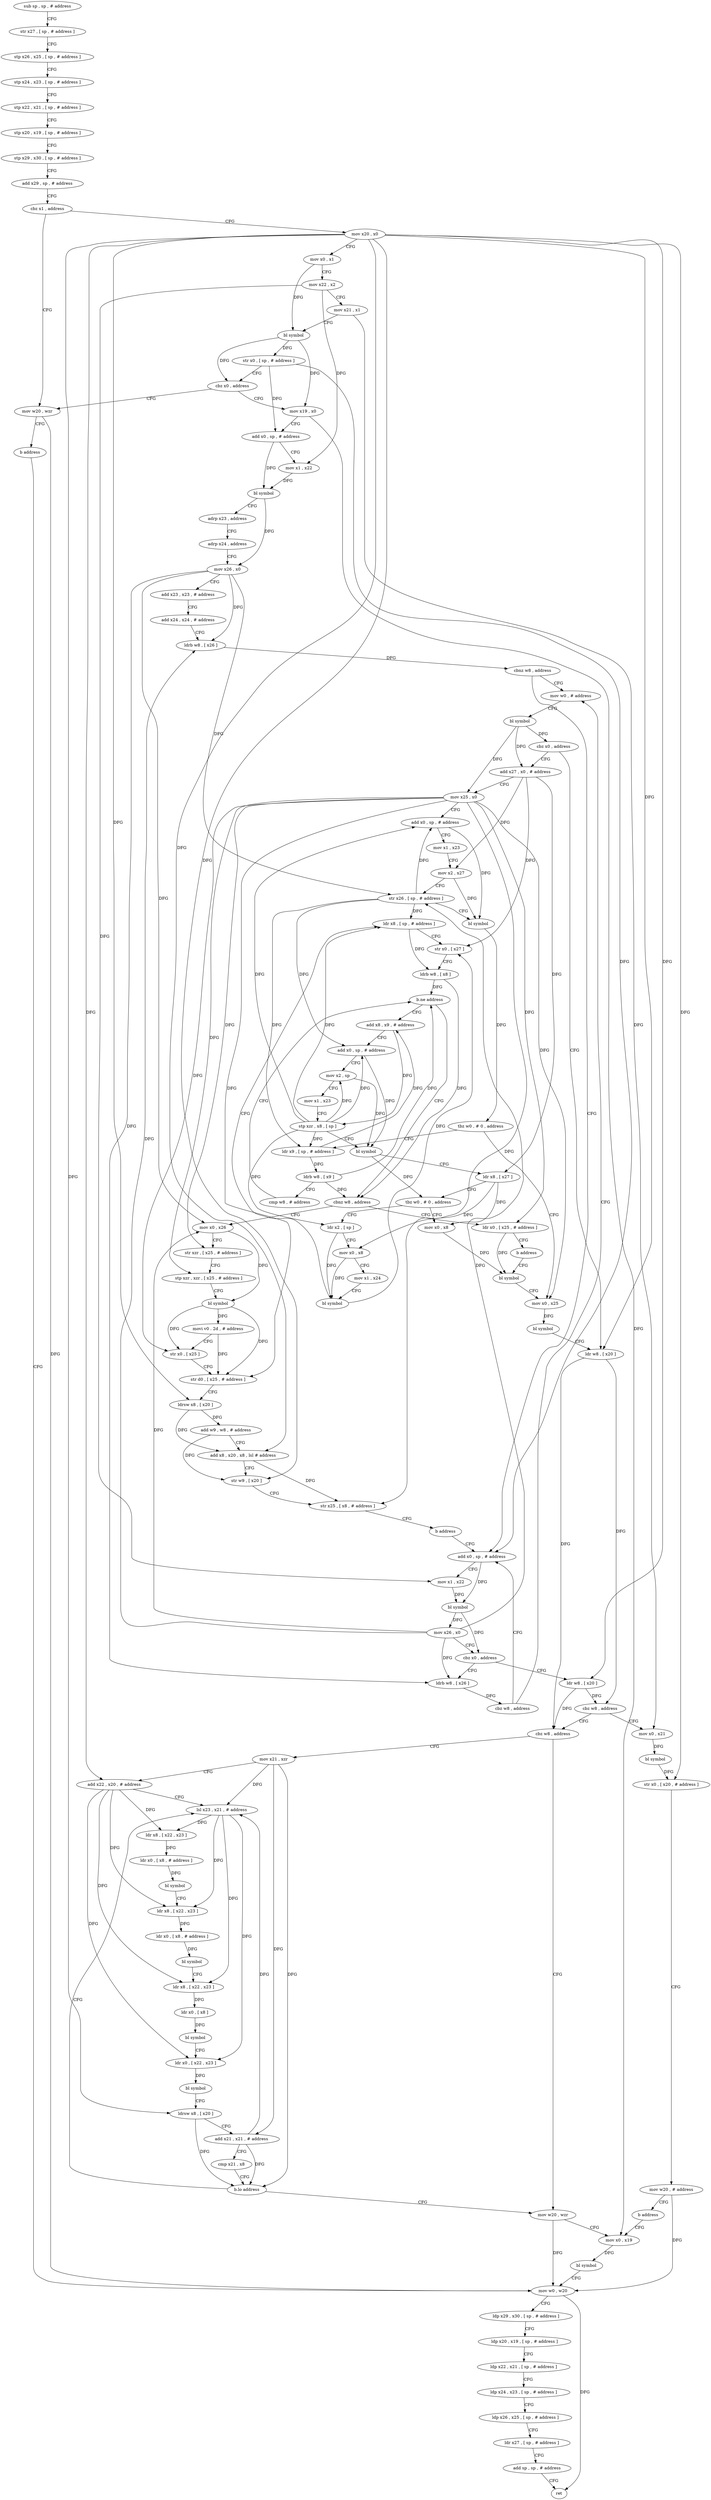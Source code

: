 digraph "func" {
"133540" [label = "sub sp , sp , # address" ]
"133544" [label = "str x27 , [ sp , # address ]" ]
"133548" [label = "stp x26 , x25 , [ sp , # address ]" ]
"133552" [label = "stp x24 , x23 , [ sp , # address ]" ]
"133556" [label = "stp x22 , x21 , [ sp , # address ]" ]
"133560" [label = "stp x20 , x19 , [ sp , # address ]" ]
"133564" [label = "stp x29 , x30 , [ sp , # address ]" ]
"133568" [label = "add x29 , sp , # address" ]
"133572" [label = "cbz x1 , address" ]
"133852" [label = "mov w20 , wzr" ]
"133576" [label = "mov x20 , x0" ]
"133856" [label = "b address" ]
"134004" [label = "mov w0 , w20" ]
"133580" [label = "mov x0 , x1" ]
"133584" [label = "mov x22 , x2" ]
"133588" [label = "mov x21 , x1" ]
"133592" [label = "bl symbol" ]
"133596" [label = "str x0 , [ sp , # address ]" ]
"133600" [label = "cbz x0 , address" ]
"133604" [label = "mov x19 , x0" ]
"134008" [label = "ldp x29 , x30 , [ sp , # address ]" ]
"134012" [label = "ldp x20 , x19 , [ sp , # address ]" ]
"134016" [label = "ldp x22 , x21 , [ sp , # address ]" ]
"134020" [label = "ldp x24 , x23 , [ sp , # address ]" ]
"134024" [label = "ldp x26 , x25 , [ sp , # address ]" ]
"134028" [label = "ldr x27 , [ sp , # address ]" ]
"134032" [label = "add sp , sp , # address" ]
"134036" [label = "ret" ]
"133608" [label = "add x0 , sp , # address" ]
"133612" [label = "mov x1 , x22" ]
"133616" [label = "bl symbol" ]
"133620" [label = "adrp x23 , address" ]
"133624" [label = "adrp x24 , address" ]
"133628" [label = "mov x26 , x0" ]
"133632" [label = "add x23 , x23 , # address" ]
"133636" [label = "add x24 , x24 , # address" ]
"133640" [label = "ldrb w8 , [ x26 ]" ]
"133644" [label = "cbnz w8 , address" ]
"133676" [label = "mov w0 , # address" ]
"133648" [label = "add x0 , sp , # address" ]
"133680" [label = "bl symbol" ]
"133684" [label = "cbz x0 , address" ]
"133912" [label = "ldr w8 , [ x20 ]" ]
"133688" [label = "add x27 , x0 , # address" ]
"133652" [label = "mov x1 , x22" ]
"133656" [label = "bl symbol" ]
"133660" [label = "mov x26 , x0" ]
"133664" [label = "cbz x0 , address" ]
"133860" [label = "ldr w8 , [ x20 ]" ]
"133668" [label = "ldrb w8 , [ x26 ]" ]
"133916" [label = "cbz w8 , address" ]
"133692" [label = "mov x25 , x0" ]
"133696" [label = "add x0 , sp , # address" ]
"133700" [label = "mov x1 , x23" ]
"133704" [label = "mov x2 , x27" ]
"133708" [label = "str x26 , [ sp , # address ]" ]
"133712" [label = "bl symbol" ]
"133716" [label = "tbz w0 , # 0 , address" ]
"133904" [label = "mov x0 , x25" ]
"133720" [label = "ldr x9 , [ sp , # address ]" ]
"133864" [label = "cbz w8 , address" ]
"133868" [label = "mov x0 , x21" ]
"133672" [label = "cbz w8 , address" ]
"133992" [label = "mov w20 , wzr" ]
"133996" [label = "mov x0 , x19" ]
"133920" [label = "mov x21 , xzr" ]
"133924" [label = "add x22 , x20 , # address" ]
"133928" [label = "lsl x23 , x21 , # address" ]
"133908" [label = "bl symbol" ]
"133724" [label = "ldrb w8 , [ x9 ]" ]
"133728" [label = "cmp w8 , # address" ]
"133732" [label = "b.ne address" ]
"133796" [label = "cbnz w8 , address" ]
"133736" [label = "add x8 , x9 , # address" ]
"133872" [label = "bl symbol" ]
"133876" [label = "str x0 , [ x20 , # address ]" ]
"133880" [label = "mov w20 , # address" ]
"133884" [label = "b address" ]
"133932" [label = "ldr x8 , [ x22 , x23 ]" ]
"133936" [label = "ldr x0 , [ x8 , # address ]" ]
"133940" [label = "bl symbol" ]
"133944" [label = "ldr x8 , [ x22 , x23 ]" ]
"133948" [label = "ldr x0 , [ x8 , # address ]" ]
"133952" [label = "bl symbol" ]
"133956" [label = "ldr x8 , [ x22 , x23 ]" ]
"133960" [label = "ldr x0 , [ x8 ]" ]
"133964" [label = "bl symbol" ]
"133968" [label = "ldr x0 , [ x22 , x23 ]" ]
"133972" [label = "bl symbol" ]
"133976" [label = "ldrsw x8 , [ x20 ]" ]
"133980" [label = "add x21 , x21 , # address" ]
"133984" [label = "cmp x21 , x8" ]
"133988" [label = "b.lo address" ]
"133888" [label = "ldr x0 , [ x25 , # address ]" ]
"133800" [label = "mov x0 , x26" ]
"133740" [label = "add x0 , sp , # address" ]
"133744" [label = "mov x2 , sp" ]
"133748" [label = "mov x1 , x23" ]
"133752" [label = "stp xzr , x8 , [ sp ]" ]
"133756" [label = "bl symbol" ]
"133760" [label = "ldr x8 , [ x27 ]" ]
"133764" [label = "tbz w0 , # 0 , address" ]
"133896" [label = "mov x0 , x8" ]
"133768" [label = "ldr x2 , [ sp ]" ]
"134000" [label = "bl symbol" ]
"133892" [label = "b address" ]
"133900" [label = "bl symbol" ]
"133804" [label = "str xzr , [ x25 , # address ]" ]
"133808" [label = "stp xzr , xzr , [ x25 , # address ]" ]
"133812" [label = "bl symbol" ]
"133816" [label = "movi v0 . 2d , # address" ]
"133820" [label = "str x0 , [ x25 ]" ]
"133824" [label = "str d0 , [ x25 , # address ]" ]
"133828" [label = "ldrsw x8 , [ x20 ]" ]
"133832" [label = "add w9 , w8 , # address" ]
"133836" [label = "add x8 , x20 , x8 , lsl # address" ]
"133840" [label = "str w9 , [ x20 ]" ]
"133844" [label = "str x25 , [ x8 , # address ]" ]
"133848" [label = "b address" ]
"133772" [label = "mov x0 , x8" ]
"133776" [label = "mov x1 , x24" ]
"133780" [label = "bl symbol" ]
"133784" [label = "ldr x8 , [ sp , # address ]" ]
"133788" [label = "str x0 , [ x27 ]" ]
"133792" [label = "ldrb w8 , [ x8 ]" ]
"133540" -> "133544" [ label = "CFG" ]
"133544" -> "133548" [ label = "CFG" ]
"133548" -> "133552" [ label = "CFG" ]
"133552" -> "133556" [ label = "CFG" ]
"133556" -> "133560" [ label = "CFG" ]
"133560" -> "133564" [ label = "CFG" ]
"133564" -> "133568" [ label = "CFG" ]
"133568" -> "133572" [ label = "CFG" ]
"133572" -> "133852" [ label = "CFG" ]
"133572" -> "133576" [ label = "CFG" ]
"133852" -> "133856" [ label = "CFG" ]
"133852" -> "134004" [ label = "DFG" ]
"133576" -> "133580" [ label = "CFG" ]
"133576" -> "133912" [ label = "DFG" ]
"133576" -> "133860" [ label = "DFG" ]
"133576" -> "133876" [ label = "DFG" ]
"133576" -> "133924" [ label = "DFG" ]
"133576" -> "133976" [ label = "DFG" ]
"133576" -> "133828" [ label = "DFG" ]
"133576" -> "133836" [ label = "DFG" ]
"133576" -> "133840" [ label = "DFG" ]
"133856" -> "134004" [ label = "CFG" ]
"134004" -> "134008" [ label = "CFG" ]
"134004" -> "134036" [ label = "DFG" ]
"133580" -> "133584" [ label = "CFG" ]
"133580" -> "133592" [ label = "DFG" ]
"133584" -> "133588" [ label = "CFG" ]
"133584" -> "133612" [ label = "DFG" ]
"133584" -> "133652" [ label = "DFG" ]
"133588" -> "133592" [ label = "CFG" ]
"133588" -> "133868" [ label = "DFG" ]
"133592" -> "133596" [ label = "DFG" ]
"133592" -> "133600" [ label = "DFG" ]
"133592" -> "133604" [ label = "DFG" ]
"133596" -> "133600" [ label = "CFG" ]
"133596" -> "133608" [ label = "DFG" ]
"133596" -> "133648" [ label = "DFG" ]
"133600" -> "133852" [ label = "CFG" ]
"133600" -> "133604" [ label = "CFG" ]
"133604" -> "133608" [ label = "CFG" ]
"133604" -> "133996" [ label = "DFG" ]
"134008" -> "134012" [ label = "CFG" ]
"134012" -> "134016" [ label = "CFG" ]
"134016" -> "134020" [ label = "CFG" ]
"134020" -> "134024" [ label = "CFG" ]
"134024" -> "134028" [ label = "CFG" ]
"134028" -> "134032" [ label = "CFG" ]
"134032" -> "134036" [ label = "CFG" ]
"133608" -> "133612" [ label = "CFG" ]
"133608" -> "133616" [ label = "DFG" ]
"133612" -> "133616" [ label = "DFG" ]
"133616" -> "133620" [ label = "CFG" ]
"133616" -> "133628" [ label = "DFG" ]
"133620" -> "133624" [ label = "CFG" ]
"133624" -> "133628" [ label = "CFG" ]
"133628" -> "133632" [ label = "CFG" ]
"133628" -> "133640" [ label = "DFG" ]
"133628" -> "133708" [ label = "DFG" ]
"133628" -> "133668" [ label = "DFG" ]
"133628" -> "133800" [ label = "DFG" ]
"133632" -> "133636" [ label = "CFG" ]
"133636" -> "133640" [ label = "CFG" ]
"133640" -> "133644" [ label = "DFG" ]
"133644" -> "133676" [ label = "CFG" ]
"133644" -> "133648" [ label = "CFG" ]
"133676" -> "133680" [ label = "CFG" ]
"133648" -> "133652" [ label = "CFG" ]
"133648" -> "133656" [ label = "DFG" ]
"133680" -> "133684" [ label = "DFG" ]
"133680" -> "133688" [ label = "DFG" ]
"133680" -> "133692" [ label = "DFG" ]
"133684" -> "133912" [ label = "CFG" ]
"133684" -> "133688" [ label = "CFG" ]
"133912" -> "133916" [ label = "DFG" ]
"133912" -> "133864" [ label = "DFG" ]
"133688" -> "133692" [ label = "CFG" ]
"133688" -> "133704" [ label = "DFG" ]
"133688" -> "133760" [ label = "DFG" ]
"133688" -> "133788" [ label = "DFG" ]
"133652" -> "133656" [ label = "DFG" ]
"133656" -> "133660" [ label = "DFG" ]
"133656" -> "133664" [ label = "DFG" ]
"133660" -> "133664" [ label = "CFG" ]
"133660" -> "133640" [ label = "DFG" ]
"133660" -> "133708" [ label = "DFG" ]
"133660" -> "133668" [ label = "DFG" ]
"133660" -> "133800" [ label = "DFG" ]
"133664" -> "133860" [ label = "CFG" ]
"133664" -> "133668" [ label = "CFG" ]
"133860" -> "133864" [ label = "DFG" ]
"133860" -> "133916" [ label = "DFG" ]
"133668" -> "133672" [ label = "DFG" ]
"133916" -> "133992" [ label = "CFG" ]
"133916" -> "133920" [ label = "CFG" ]
"133692" -> "133696" [ label = "CFG" ]
"133692" -> "133904" [ label = "DFG" ]
"133692" -> "133888" [ label = "DFG" ]
"133692" -> "133804" [ label = "DFG" ]
"133692" -> "133808" [ label = "DFG" ]
"133692" -> "133820" [ label = "DFG" ]
"133692" -> "133824" [ label = "DFG" ]
"133692" -> "133844" [ label = "DFG" ]
"133696" -> "133700" [ label = "CFG" ]
"133696" -> "133712" [ label = "DFG" ]
"133700" -> "133704" [ label = "CFG" ]
"133704" -> "133708" [ label = "CFG" ]
"133704" -> "133712" [ label = "DFG" ]
"133708" -> "133712" [ label = "CFG" ]
"133708" -> "133696" [ label = "DFG" ]
"133708" -> "133720" [ label = "DFG" ]
"133708" -> "133784" [ label = "DFG" ]
"133708" -> "133740" [ label = "DFG" ]
"133712" -> "133716" [ label = "DFG" ]
"133716" -> "133904" [ label = "CFG" ]
"133716" -> "133720" [ label = "CFG" ]
"133904" -> "133908" [ label = "DFG" ]
"133720" -> "133724" [ label = "DFG" ]
"133720" -> "133736" [ label = "DFG" ]
"133864" -> "133916" [ label = "CFG" ]
"133864" -> "133868" [ label = "CFG" ]
"133868" -> "133872" [ label = "DFG" ]
"133672" -> "133648" [ label = "CFG" ]
"133672" -> "133676" [ label = "CFG" ]
"133992" -> "133996" [ label = "CFG" ]
"133992" -> "134004" [ label = "DFG" ]
"133996" -> "134000" [ label = "DFG" ]
"133920" -> "133924" [ label = "CFG" ]
"133920" -> "133928" [ label = "DFG" ]
"133920" -> "133980" [ label = "DFG" ]
"133920" -> "133988" [ label = "DFG" ]
"133924" -> "133928" [ label = "CFG" ]
"133924" -> "133932" [ label = "DFG" ]
"133924" -> "133944" [ label = "DFG" ]
"133924" -> "133956" [ label = "DFG" ]
"133924" -> "133968" [ label = "DFG" ]
"133928" -> "133932" [ label = "DFG" ]
"133928" -> "133944" [ label = "DFG" ]
"133928" -> "133956" [ label = "DFG" ]
"133928" -> "133968" [ label = "DFG" ]
"133908" -> "133912" [ label = "CFG" ]
"133724" -> "133728" [ label = "CFG" ]
"133724" -> "133732" [ label = "DFG" ]
"133724" -> "133796" [ label = "DFG" ]
"133728" -> "133732" [ label = "CFG" ]
"133732" -> "133796" [ label = "CFG" ]
"133732" -> "133736" [ label = "CFG" ]
"133796" -> "133888" [ label = "CFG" ]
"133796" -> "133800" [ label = "CFG" ]
"133736" -> "133740" [ label = "CFG" ]
"133736" -> "133752" [ label = "DFG" ]
"133872" -> "133876" [ label = "DFG" ]
"133876" -> "133880" [ label = "CFG" ]
"133880" -> "133884" [ label = "CFG" ]
"133880" -> "134004" [ label = "DFG" ]
"133884" -> "133996" [ label = "CFG" ]
"133932" -> "133936" [ label = "DFG" ]
"133936" -> "133940" [ label = "DFG" ]
"133940" -> "133944" [ label = "CFG" ]
"133944" -> "133948" [ label = "DFG" ]
"133948" -> "133952" [ label = "DFG" ]
"133952" -> "133956" [ label = "CFG" ]
"133956" -> "133960" [ label = "DFG" ]
"133960" -> "133964" [ label = "DFG" ]
"133964" -> "133968" [ label = "CFG" ]
"133968" -> "133972" [ label = "DFG" ]
"133972" -> "133976" [ label = "CFG" ]
"133976" -> "133980" [ label = "CFG" ]
"133976" -> "133988" [ label = "DFG" ]
"133980" -> "133984" [ label = "CFG" ]
"133980" -> "133928" [ label = "DFG" ]
"133980" -> "133988" [ label = "DFG" ]
"133984" -> "133988" [ label = "CFG" ]
"133988" -> "133928" [ label = "CFG" ]
"133988" -> "133992" [ label = "CFG" ]
"133888" -> "133892" [ label = "CFG" ]
"133888" -> "133900" [ label = "DFG" ]
"133800" -> "133804" [ label = "CFG" ]
"133800" -> "133812" [ label = "DFG" ]
"133740" -> "133744" [ label = "CFG" ]
"133740" -> "133756" [ label = "DFG" ]
"133744" -> "133748" [ label = "CFG" ]
"133744" -> "133756" [ label = "DFG" ]
"133748" -> "133752" [ label = "CFG" ]
"133752" -> "133756" [ label = "CFG" ]
"133752" -> "133696" [ label = "DFG" ]
"133752" -> "133720" [ label = "DFG" ]
"133752" -> "133740" [ label = "DFG" ]
"133752" -> "133744" [ label = "DFG" ]
"133752" -> "133768" [ label = "DFG" ]
"133752" -> "133784" [ label = "DFG" ]
"133756" -> "133760" [ label = "CFG" ]
"133756" -> "133764" [ label = "DFG" ]
"133760" -> "133764" [ label = "CFG" ]
"133760" -> "133896" [ label = "DFG" ]
"133760" -> "133772" [ label = "DFG" ]
"133764" -> "133896" [ label = "CFG" ]
"133764" -> "133768" [ label = "CFG" ]
"133896" -> "133900" [ label = "DFG" ]
"133768" -> "133772" [ label = "CFG" ]
"133768" -> "133780" [ label = "DFG" ]
"134000" -> "134004" [ label = "CFG" ]
"133892" -> "133900" [ label = "CFG" ]
"133900" -> "133904" [ label = "CFG" ]
"133804" -> "133808" [ label = "CFG" ]
"133808" -> "133812" [ label = "CFG" ]
"133812" -> "133816" [ label = "DFG" ]
"133812" -> "133820" [ label = "DFG" ]
"133812" -> "133824" [ label = "DFG" ]
"133816" -> "133820" [ label = "CFG" ]
"133816" -> "133824" [ label = "DFG" ]
"133820" -> "133824" [ label = "CFG" ]
"133824" -> "133828" [ label = "CFG" ]
"133828" -> "133832" [ label = "DFG" ]
"133828" -> "133836" [ label = "DFG" ]
"133832" -> "133836" [ label = "CFG" ]
"133832" -> "133840" [ label = "DFG" ]
"133836" -> "133840" [ label = "CFG" ]
"133836" -> "133844" [ label = "DFG" ]
"133840" -> "133844" [ label = "CFG" ]
"133844" -> "133848" [ label = "CFG" ]
"133848" -> "133648" [ label = "CFG" ]
"133772" -> "133776" [ label = "CFG" ]
"133772" -> "133780" [ label = "DFG" ]
"133776" -> "133780" [ label = "CFG" ]
"133780" -> "133784" [ label = "CFG" ]
"133780" -> "133788" [ label = "DFG" ]
"133784" -> "133788" [ label = "CFG" ]
"133784" -> "133792" [ label = "DFG" ]
"133788" -> "133792" [ label = "CFG" ]
"133792" -> "133796" [ label = "DFG" ]
"133792" -> "133732" [ label = "DFG" ]
}
